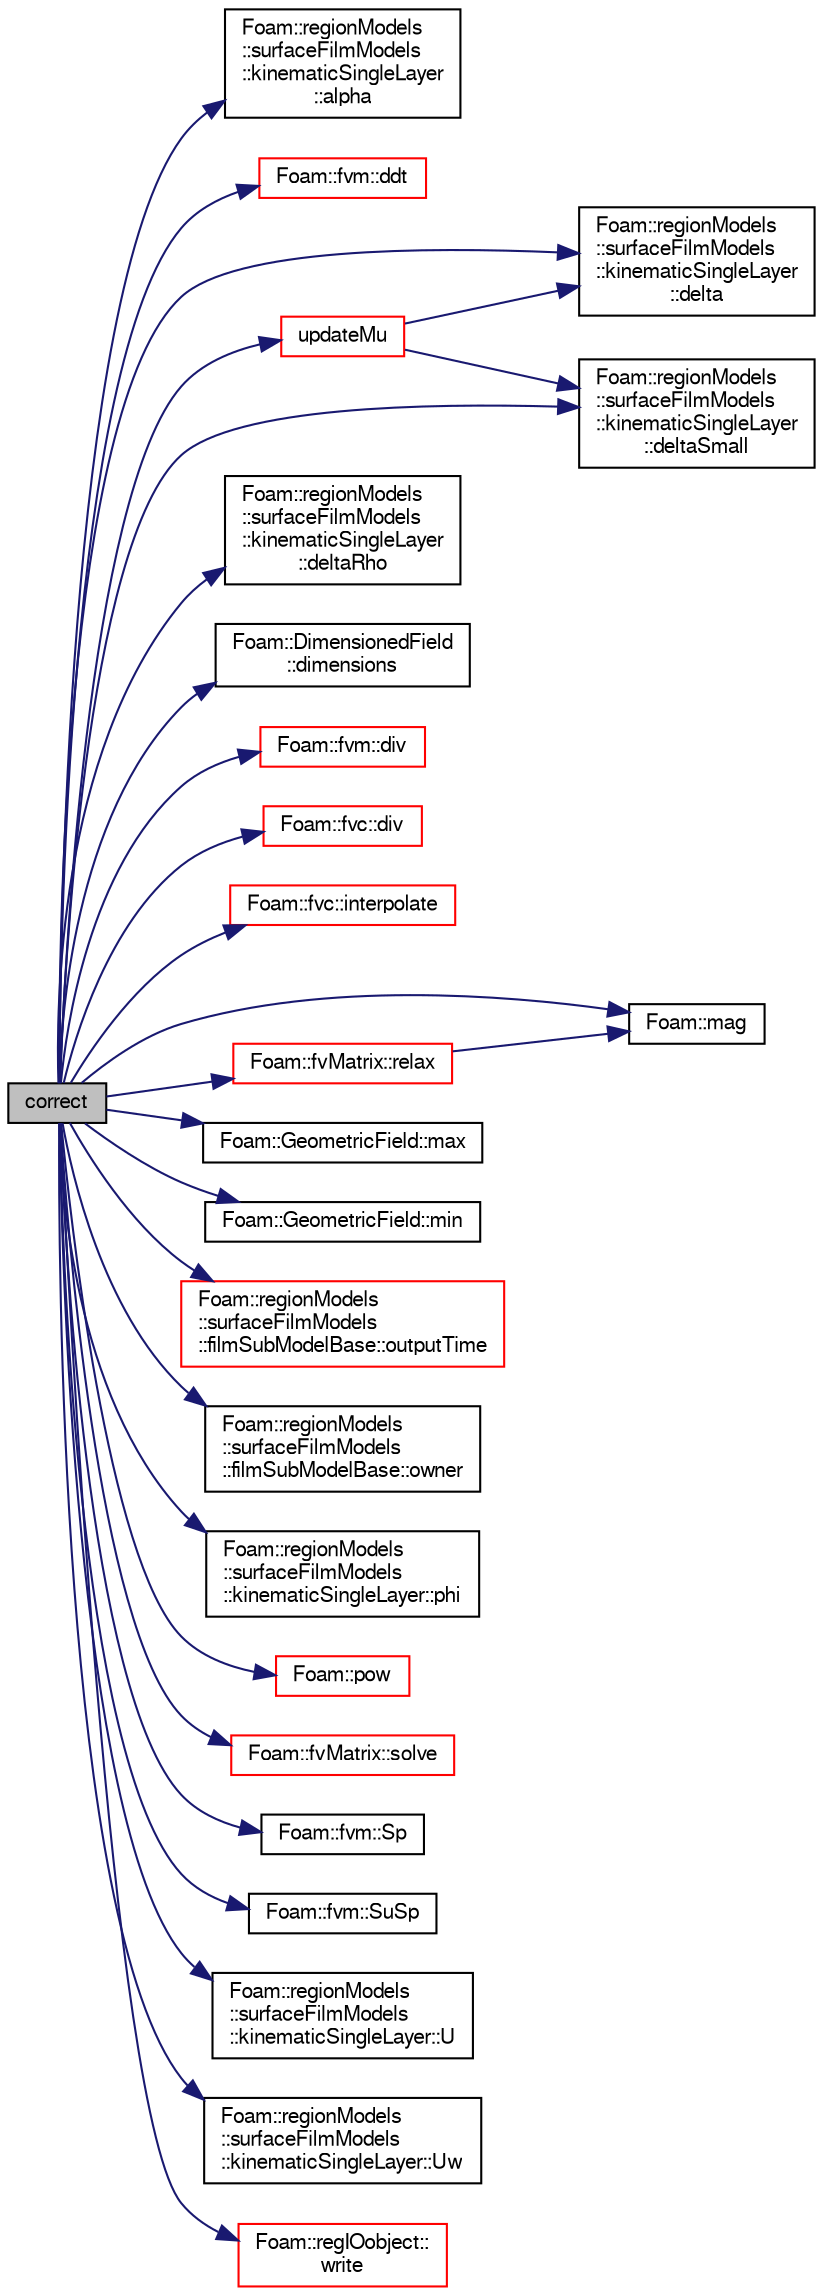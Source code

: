 digraph "correct"
{
  bgcolor="transparent";
  edge [fontname="FreeSans",fontsize="10",labelfontname="FreeSans",labelfontsize="10"];
  node [fontname="FreeSans",fontsize="10",shape=record];
  rankdir="LR";
  Node774 [label="correct",height=0.2,width=0.4,color="black", fillcolor="grey75", style="filled", fontcolor="black"];
  Node774 -> Node775 [color="midnightblue",fontsize="10",style="solid",fontname="FreeSans"];
  Node775 [label="Foam::regionModels\l::surfaceFilmModels\l::kinematicSingleLayer\l::alpha",height=0.2,width=0.4,color="black",URL="$a29042.html#ab9e2040f014770487e679a6d3ffa0fe6",tooltip="Return the film coverage, 1 = covered, 0 = uncovered / []. "];
  Node774 -> Node776 [color="midnightblue",fontsize="10",style="solid",fontname="FreeSans"];
  Node776 [label="Foam::fvm::ddt",height=0.2,width=0.4,color="red",URL="$a21135.html#a2d88eca98ab69b84af7ddb96e35f5a44"];
  Node774 -> Node827 [color="midnightblue",fontsize="10",style="solid",fontname="FreeSans"];
  Node827 [label="Foam::regionModels\l::surfaceFilmModels\l::kinematicSingleLayer\l::delta",height=0.2,width=0.4,color="black",URL="$a29042.html#ac20b47fdebaa6923263c481aede379f4",tooltip="Return const access to the film thickness / [m]. "];
  Node774 -> Node828 [color="midnightblue",fontsize="10",style="solid",fontname="FreeSans"];
  Node828 [label="Foam::regionModels\l::surfaceFilmModels\l::kinematicSingleLayer\l::deltaRho",height=0.2,width=0.4,color="black",URL="$a29042.html#a4e5723cd17e1d88b699b5de470b4b2e4",tooltip="Return the film thickness*density (helper field) [kg/m3]. "];
  Node774 -> Node829 [color="midnightblue",fontsize="10",style="solid",fontname="FreeSans"];
  Node829 [label="Foam::regionModels\l::surfaceFilmModels\l::kinematicSingleLayer\l::deltaSmall",height=0.2,width=0.4,color="black",URL="$a29042.html#ab33b20be5b6a97a51400bccb8d52a0d7",tooltip="Return small delta. "];
  Node774 -> Node830 [color="midnightblue",fontsize="10",style="solid",fontname="FreeSans"];
  Node830 [label="Foam::DimensionedField\l::dimensions",height=0.2,width=0.4,color="black",URL="$a26390.html#a66989c1e0666e0d0c93a2056ce75599e",tooltip="Return dimensions. "];
  Node774 -> Node831 [color="midnightblue",fontsize="10",style="solid",fontname="FreeSans"];
  Node831 [label="Foam::fvm::div",height=0.2,width=0.4,color="red",URL="$a21135.html#a058dd4757c11ae656c8d576632b33d25"];
  Node774 -> Node840 [color="midnightblue",fontsize="10",style="solid",fontname="FreeSans"];
  Node840 [label="Foam::fvc::div",height=0.2,width=0.4,color="red",URL="$a21134.html#a585533948ad80abfe589d920c641f251"];
  Node774 -> Node1092 [color="midnightblue",fontsize="10",style="solid",fontname="FreeSans"];
  Node1092 [label="Foam::fvc::interpolate",height=0.2,width=0.4,color="red",URL="$a21134.html#addbc18784300dd0955a9bf79f8e2c43b"];
  Node774 -> Node887 [color="midnightblue",fontsize="10",style="solid",fontname="FreeSans"];
  Node887 [label="Foam::mag",height=0.2,width=0.4,color="black",URL="$a21124.html#a929da2a3fdcf3dacbbe0487d3a330dae"];
  Node774 -> Node1093 [color="midnightblue",fontsize="10",style="solid",fontname="FreeSans"];
  Node1093 [label="Foam::GeometricField::max",height=0.2,width=0.4,color="black",URL="$a22434.html#a02f51609ede2ab447ff3511e01db1fc6"];
  Node774 -> Node1094 [color="midnightblue",fontsize="10",style="solid",fontname="FreeSans"];
  Node1094 [label="Foam::GeometricField::min",height=0.2,width=0.4,color="black",URL="$a22434.html#a7945861ec06a8f04008b170849cc8511"];
  Node774 -> Node1095 [color="midnightblue",fontsize="10",style="solid",fontname="FreeSans"];
  Node1095 [label="Foam::regionModels\l::surfaceFilmModels\l::filmSubModelBase::outputTime",height=0.2,width=0.4,color="red",URL="$a29050.html#a59fd6e5492ff7a07bf267713f0338fa1",tooltip="Flag to indicate when to write a property. "];
  Node774 -> Node1098 [color="midnightblue",fontsize="10",style="solid",fontname="FreeSans"];
  Node1098 [label="Foam::regionModels\l::surfaceFilmModels\l::filmSubModelBase::owner",height=0.2,width=0.4,color="black",URL="$a29050.html#a9002aeea87356bb78bf0dabcf1f745d8",tooltip="Return const access to the owner surface film model. "];
  Node774 -> Node1099 [color="midnightblue",fontsize="10",style="solid",fontname="FreeSans"];
  Node1099 [label="Foam::regionModels\l::surfaceFilmModels\l::kinematicSingleLayer::phi",height=0.2,width=0.4,color="black",URL="$a29042.html#a48401d78677e2dbdd15a4c41d49677b8",tooltip="Return the film flux [kg.m/s]. "];
  Node774 -> Node1066 [color="midnightblue",fontsize="10",style="solid",fontname="FreeSans"];
  Node1066 [label="Foam::pow",height=0.2,width=0.4,color="red",URL="$a21124.html#a7500c8e9d27a442adc75e287de074c7c"];
  Node774 -> Node1100 [color="midnightblue",fontsize="10",style="solid",fontname="FreeSans"];
  Node1100 [label="Foam::fvMatrix::relax",height=0.2,width=0.4,color="red",URL="$a22358.html#a06343b944c91a56352ebf646011c212e",tooltip="Relax matrix (for steady-state solution). "];
  Node1100 -> Node887 [color="midnightblue",fontsize="10",style="solid",fontname="FreeSans"];
  Node774 -> Node1167 [color="midnightblue",fontsize="10",style="solid",fontname="FreeSans"];
  Node1167 [label="Foam::fvMatrix::solve",height=0.2,width=0.4,color="red",URL="$a22358.html#a35eb51dd72f0a6b19d161fe7f7e6b9c8",tooltip="Solve segregated or coupled returning the solution statistics. "];
  Node774 -> Node1208 [color="midnightblue",fontsize="10",style="solid",fontname="FreeSans"];
  Node1208 [label="Foam::fvm::Sp",height=0.2,width=0.4,color="black",URL="$a21135.html#a67e0938495ebeac7ad57361957720554"];
  Node774 -> Node1209 [color="midnightblue",fontsize="10",style="solid",fontname="FreeSans"];
  Node1209 [label="Foam::fvm::SuSp",height=0.2,width=0.4,color="black",URL="$a21135.html#afbc5644dc62f3adaff3848482484e0a6"];
  Node774 -> Node1210 [color="midnightblue",fontsize="10",style="solid",fontname="FreeSans"];
  Node1210 [label="Foam::regionModels\l::surfaceFilmModels\l::kinematicSingleLayer::U",height=0.2,width=0.4,color="black",URL="$a29042.html#a147572a890d8daa1e61757087f76b458",tooltip="Return the film velocity [m/s]. "];
  Node774 -> Node1211 [color="midnightblue",fontsize="10",style="solid",fontname="FreeSans"];
  Node1211 [label="updateMu",height=0.2,width=0.4,color="red",URL="$a29146.html#a28ec23b27f8a8a75361836ef4b17129e",tooltip="Update the viscosity. "];
  Node1211 -> Node827 [color="midnightblue",fontsize="10",style="solid",fontname="FreeSans"];
  Node1211 -> Node829 [color="midnightblue",fontsize="10",style="solid",fontname="FreeSans"];
  Node774 -> Node1219 [color="midnightblue",fontsize="10",style="solid",fontname="FreeSans"];
  Node1219 [label="Foam::regionModels\l::surfaceFilmModels\l::kinematicSingleLayer::Uw",height=0.2,width=0.4,color="black",URL="$a29042.html#aec5e150cd4312b56ee66d8d3a3b739ae",tooltip="Return the film wall velocity [m/s]. "];
  Node774 -> Node1086 [color="midnightblue",fontsize="10",style="solid",fontname="FreeSans"];
  Node1086 [label="Foam::regIOobject::\lwrite",height=0.2,width=0.4,color="red",URL="$a26334.html#ad48b7b943e88478c15879659cce7aebc",tooltip="Write using setting from DB. "];
}
